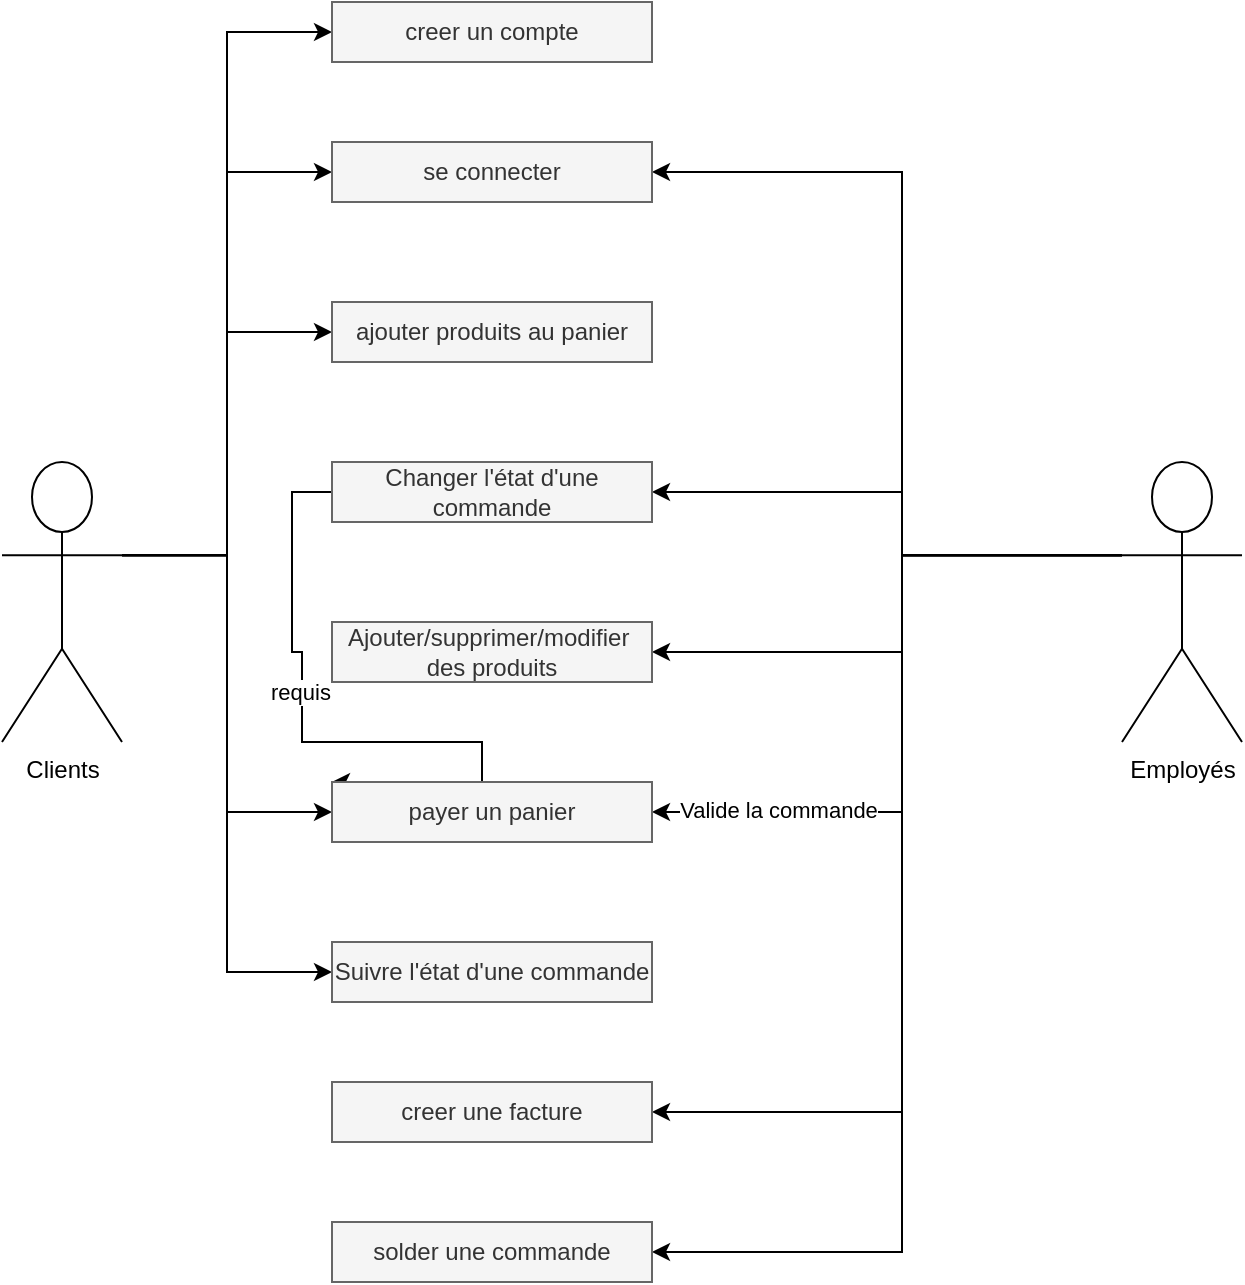 <mxfile version="20.6.2" type="github">
  <diagram id="xGMKmEChy77R2yp007jQ" name="Page-1">
    <mxGraphModel dx="1746" dy="864" grid="1" gridSize="10" guides="1" tooltips="1" connect="1" arrows="1" fold="1" page="1" pageScale="1" pageWidth="827" pageHeight="1169" math="0" shadow="0">
      <root>
        <mxCell id="0" />
        <mxCell id="1" parent="0" />
        <mxCell id="ABfjBm7xi7uQJiL8W6qq-12" style="edgeStyle=orthogonalEdgeStyle;rounded=0;orthogonalLoop=1;jettySize=auto;html=1;exitX=1;exitY=0.333;exitDx=0;exitDy=0;exitPerimeter=0;entryX=0;entryY=0.5;entryDx=0;entryDy=0;" edge="1" parent="1" source="ztWoNq5Gu2MUESPERji--1" target="lv6WNwhcd206_9HgAzP3-16">
          <mxGeometry relative="1" as="geometry" />
        </mxCell>
        <mxCell id="ABfjBm7xi7uQJiL8W6qq-13" style="edgeStyle=orthogonalEdgeStyle;rounded=0;orthogonalLoop=1;jettySize=auto;html=1;exitX=1;exitY=0.333;exitDx=0;exitDy=0;exitPerimeter=0;entryX=0;entryY=0.5;entryDx=0;entryDy=0;" edge="1" parent="1" source="ztWoNq5Gu2MUESPERji--1" target="lv6WNwhcd206_9HgAzP3-3">
          <mxGeometry relative="1" as="geometry" />
        </mxCell>
        <mxCell id="ABfjBm7xi7uQJiL8W6qq-14" style="edgeStyle=orthogonalEdgeStyle;rounded=0;orthogonalLoop=1;jettySize=auto;html=1;exitX=1;exitY=0.333;exitDx=0;exitDy=0;exitPerimeter=0;entryX=0;entryY=0.5;entryDx=0;entryDy=0;" edge="1" parent="1" source="ztWoNq5Gu2MUESPERji--1" target="lv6WNwhcd206_9HgAzP3-15">
          <mxGeometry relative="1" as="geometry" />
        </mxCell>
        <mxCell id="ABfjBm7xi7uQJiL8W6qq-15" style="edgeStyle=orthogonalEdgeStyle;rounded=0;orthogonalLoop=1;jettySize=auto;html=1;exitX=1;exitY=0.333;exitDx=0;exitDy=0;exitPerimeter=0;entryX=0;entryY=0.5;entryDx=0;entryDy=0;" edge="1" parent="1" source="ztWoNq5Gu2MUESPERji--1" target="lv6WNwhcd206_9HgAzP3-18">
          <mxGeometry relative="1" as="geometry" />
        </mxCell>
        <mxCell id="ABfjBm7xi7uQJiL8W6qq-16" style="edgeStyle=orthogonalEdgeStyle;rounded=0;orthogonalLoop=1;jettySize=auto;html=1;exitX=1;exitY=0.333;exitDx=0;exitDy=0;exitPerimeter=0;entryX=0;entryY=0.5;entryDx=0;entryDy=0;" edge="1" parent="1" source="ztWoNq5Gu2MUESPERji--1" target="lv6WNwhcd206_9HgAzP3-1">
          <mxGeometry relative="1" as="geometry" />
        </mxCell>
        <mxCell id="ztWoNq5Gu2MUESPERji--1" value="Clients&lt;br&gt;" style="shape=umlActor;verticalLabelPosition=bottom;verticalAlign=top;html=1;outlineConnect=0;" parent="1" vertex="1">
          <mxGeometry x="140" y="300" width="60" height="140" as="geometry" />
        </mxCell>
        <mxCell id="ABfjBm7xi7uQJiL8W6qq-7" style="edgeStyle=orthogonalEdgeStyle;rounded=0;orthogonalLoop=1;jettySize=auto;html=1;exitX=0;exitY=0.333;exitDx=0;exitDy=0;exitPerimeter=0;" edge="1" parent="1" source="ztWoNq5Gu2MUESPERji--2" target="lv6WNwhcd206_9HgAzP3-2">
          <mxGeometry relative="1" as="geometry">
            <Array as="points">
              <mxPoint x="590" y="347" />
              <mxPoint x="590" y="315" />
            </Array>
          </mxGeometry>
        </mxCell>
        <mxCell id="ABfjBm7xi7uQJiL8W6qq-8" style="edgeStyle=orthogonalEdgeStyle;rounded=0;orthogonalLoop=1;jettySize=auto;html=1;exitX=0;exitY=0.333;exitDx=0;exitDy=0;exitPerimeter=0;entryX=1;entryY=0.5;entryDx=0;entryDy=0;" edge="1" parent="1" source="ztWoNq5Gu2MUESPERji--2" target="ztWoNq5Gu2MUESPERji--15">
          <mxGeometry relative="1" as="geometry">
            <Array as="points">
              <mxPoint x="590" y="347" />
              <mxPoint x="590" y="395" />
            </Array>
          </mxGeometry>
        </mxCell>
        <mxCell id="ABfjBm7xi7uQJiL8W6qq-9" style="edgeStyle=orthogonalEdgeStyle;rounded=0;orthogonalLoop=1;jettySize=auto;html=1;exitX=0;exitY=0.333;exitDx=0;exitDy=0;exitPerimeter=0;entryX=1;entryY=0.5;entryDx=0;entryDy=0;" edge="1" parent="1" source="ztWoNq5Gu2MUESPERji--2" target="lv6WNwhcd206_9HgAzP3-12">
          <mxGeometry relative="1" as="geometry">
            <Array as="points">
              <mxPoint x="590" y="347" />
              <mxPoint x="590" y="625" />
            </Array>
          </mxGeometry>
        </mxCell>
        <mxCell id="ABfjBm7xi7uQJiL8W6qq-10" style="edgeStyle=orthogonalEdgeStyle;rounded=0;orthogonalLoop=1;jettySize=auto;html=1;exitX=0;exitY=0.333;exitDx=0;exitDy=0;exitPerimeter=0;entryX=1;entryY=0.5;entryDx=0;entryDy=0;" edge="1" parent="1" source="ztWoNq5Gu2MUESPERji--2" target="lv6WNwhcd206_9HgAzP3-13">
          <mxGeometry relative="1" as="geometry">
            <Array as="points">
              <mxPoint x="590" y="347" />
              <mxPoint x="590" y="695" />
            </Array>
          </mxGeometry>
        </mxCell>
        <mxCell id="ABfjBm7xi7uQJiL8W6qq-11" style="edgeStyle=orthogonalEdgeStyle;rounded=0;orthogonalLoop=1;jettySize=auto;html=1;exitX=0;exitY=0.333;exitDx=0;exitDy=0;exitPerimeter=0;entryX=1;entryY=0.5;entryDx=0;entryDy=0;" edge="1" parent="1" source="ztWoNq5Gu2MUESPERji--2" target="lv6WNwhcd206_9HgAzP3-15">
          <mxGeometry relative="1" as="geometry">
            <Array as="points">
              <mxPoint x="590" y="347" />
              <mxPoint x="590" y="155" />
            </Array>
          </mxGeometry>
        </mxCell>
        <mxCell id="ABfjBm7xi7uQJiL8W6qq-19" style="edgeStyle=orthogonalEdgeStyle;rounded=0;orthogonalLoop=1;jettySize=auto;html=1;exitX=0;exitY=0.333;exitDx=0;exitDy=0;exitPerimeter=0;entryX=1;entryY=0.5;entryDx=0;entryDy=0;" edge="1" parent="1" source="ztWoNq5Gu2MUESPERji--2" target="lv6WNwhcd206_9HgAzP3-18">
          <mxGeometry relative="1" as="geometry">
            <Array as="points">
              <mxPoint x="590" y="347" />
              <mxPoint x="590" y="475" />
            </Array>
          </mxGeometry>
        </mxCell>
        <mxCell id="ABfjBm7xi7uQJiL8W6qq-21" value="Valide la commande" style="edgeLabel;html=1;align=center;verticalAlign=middle;resizable=0;points=[];" vertex="1" connectable="0" parent="ABfjBm7xi7uQJiL8W6qq-19">
          <mxGeometry x="0.653" y="-1" relative="1" as="geometry">
            <mxPoint as="offset" />
          </mxGeometry>
        </mxCell>
        <mxCell id="ztWoNq5Gu2MUESPERji--2" value="Employés" style="shape=umlActor;verticalLabelPosition=bottom;verticalAlign=top;html=1;outlineConnect=0;" parent="1" vertex="1">
          <mxGeometry x="700" y="300" width="60" height="140" as="geometry" />
        </mxCell>
        <mxCell id="ztWoNq5Gu2MUESPERji--15" value="Ajouter/supprimer/modifier&amp;nbsp;&lt;br&gt;des produits" style="text;html=1;align=center;verticalAlign=middle;whiteSpace=wrap;rounded=0;perimeterSpacing=0;strokeWidth=1;fillColor=#f5f5f5;fontColor=#333333;strokeColor=#666666;" parent="1" vertex="1">
          <mxGeometry x="305" y="380" width="160" height="30" as="geometry" />
        </mxCell>
        <mxCell id="lv6WNwhcd206_9HgAzP3-1" value="Suivre l&#39;état d&#39;une commande" style="text;html=1;strokeColor=#666666;fillColor=#f5f5f5;align=center;verticalAlign=middle;whiteSpace=wrap;rounded=0;fontColor=#333333;" parent="1" vertex="1">
          <mxGeometry x="305" y="540" width="160" height="30" as="geometry" />
        </mxCell>
        <mxCell id="ABfjBm7xi7uQJiL8W6qq-22" style="edgeStyle=orthogonalEdgeStyle;rounded=0;orthogonalLoop=1;jettySize=auto;html=1;exitX=0;exitY=0.5;exitDx=0;exitDy=0;entryX=0;entryY=0;entryDx=0;entryDy=0;" edge="1" parent="1" source="lv6WNwhcd206_9HgAzP3-2" target="lv6WNwhcd206_9HgAzP3-18">
          <mxGeometry relative="1" as="geometry">
            <Array as="points">
              <mxPoint x="285" y="315" />
              <mxPoint x="285" y="395" />
              <mxPoint x="290" y="395" />
              <mxPoint x="290" y="440" />
              <mxPoint x="380" y="440" />
              <mxPoint x="380" y="460" />
            </Array>
          </mxGeometry>
        </mxCell>
        <mxCell id="ABfjBm7xi7uQJiL8W6qq-23" value="requis" style="edgeLabel;html=1;align=center;verticalAlign=middle;resizable=0;points=[];" vertex="1" connectable="0" parent="ABfjBm7xi7uQJiL8W6qq-22">
          <mxGeometry x="-0.254" y="-1" relative="1" as="geometry">
            <mxPoint as="offset" />
          </mxGeometry>
        </mxCell>
        <mxCell id="lv6WNwhcd206_9HgAzP3-2" value="Changer l&#39;état d&#39;une commande" style="text;html=1;strokeColor=#666666;fillColor=#f5f5f5;align=center;verticalAlign=middle;whiteSpace=wrap;rounded=0;fontColor=#333333;" parent="1" vertex="1">
          <mxGeometry x="305" y="300" width="160" height="30" as="geometry" />
        </mxCell>
        <mxCell id="lv6WNwhcd206_9HgAzP3-3" value="ajouter produits au panier" style="text;html=1;strokeColor=#666666;fillColor=#f5f5f5;align=center;verticalAlign=middle;whiteSpace=wrap;rounded=0;fontColor=#333333;" parent="1" vertex="1">
          <mxGeometry x="305" y="220" width="160" height="30" as="geometry" />
        </mxCell>
        <mxCell id="lv6WNwhcd206_9HgAzP3-12" value="creer une facture" style="text;html=1;strokeColor=#666666;fillColor=#f5f5f5;align=center;verticalAlign=middle;whiteSpace=wrap;rounded=0;fontColor=#333333;" parent="1" vertex="1">
          <mxGeometry x="305" y="610" width="160" height="30" as="geometry" />
        </mxCell>
        <mxCell id="lv6WNwhcd206_9HgAzP3-13" value="solder une commande" style="text;html=1;strokeColor=#666666;fillColor=#f5f5f5;align=center;verticalAlign=middle;whiteSpace=wrap;rounded=0;fontColor=#333333;" parent="1" vertex="1">
          <mxGeometry x="305" y="680" width="160" height="30" as="geometry" />
        </mxCell>
        <mxCell id="lv6WNwhcd206_9HgAzP3-15" value="se connecter" style="text;html=1;align=center;verticalAlign=middle;whiteSpace=wrap;rounded=0;perimeterSpacing=0;strokeWidth=1;fillColor=#f5f5f5;fontColor=#333333;strokeColor=#666666;" parent="1" vertex="1">
          <mxGeometry x="305" y="140" width="160" height="30" as="geometry" />
        </mxCell>
        <mxCell id="lv6WNwhcd206_9HgAzP3-16" value="creer un compte" style="text;html=1;align=center;verticalAlign=middle;whiteSpace=wrap;rounded=0;perimeterSpacing=0;strokeWidth=1;fillColor=#f5f5f5;fontColor=#333333;strokeColor=#666666;" parent="1" vertex="1">
          <mxGeometry x="305" y="70" width="160" height="30" as="geometry" />
        </mxCell>
        <mxCell id="lv6WNwhcd206_9HgAzP3-18" value="payer un panier" style="text;html=1;align=center;verticalAlign=middle;whiteSpace=wrap;rounded=0;perimeterSpacing=0;strokeWidth=1;fillColor=#f5f5f5;fontColor=#333333;strokeColor=#666666;" parent="1" vertex="1">
          <mxGeometry x="305" y="460" width="160" height="30" as="geometry" />
        </mxCell>
      </root>
    </mxGraphModel>
  </diagram>
</mxfile>
